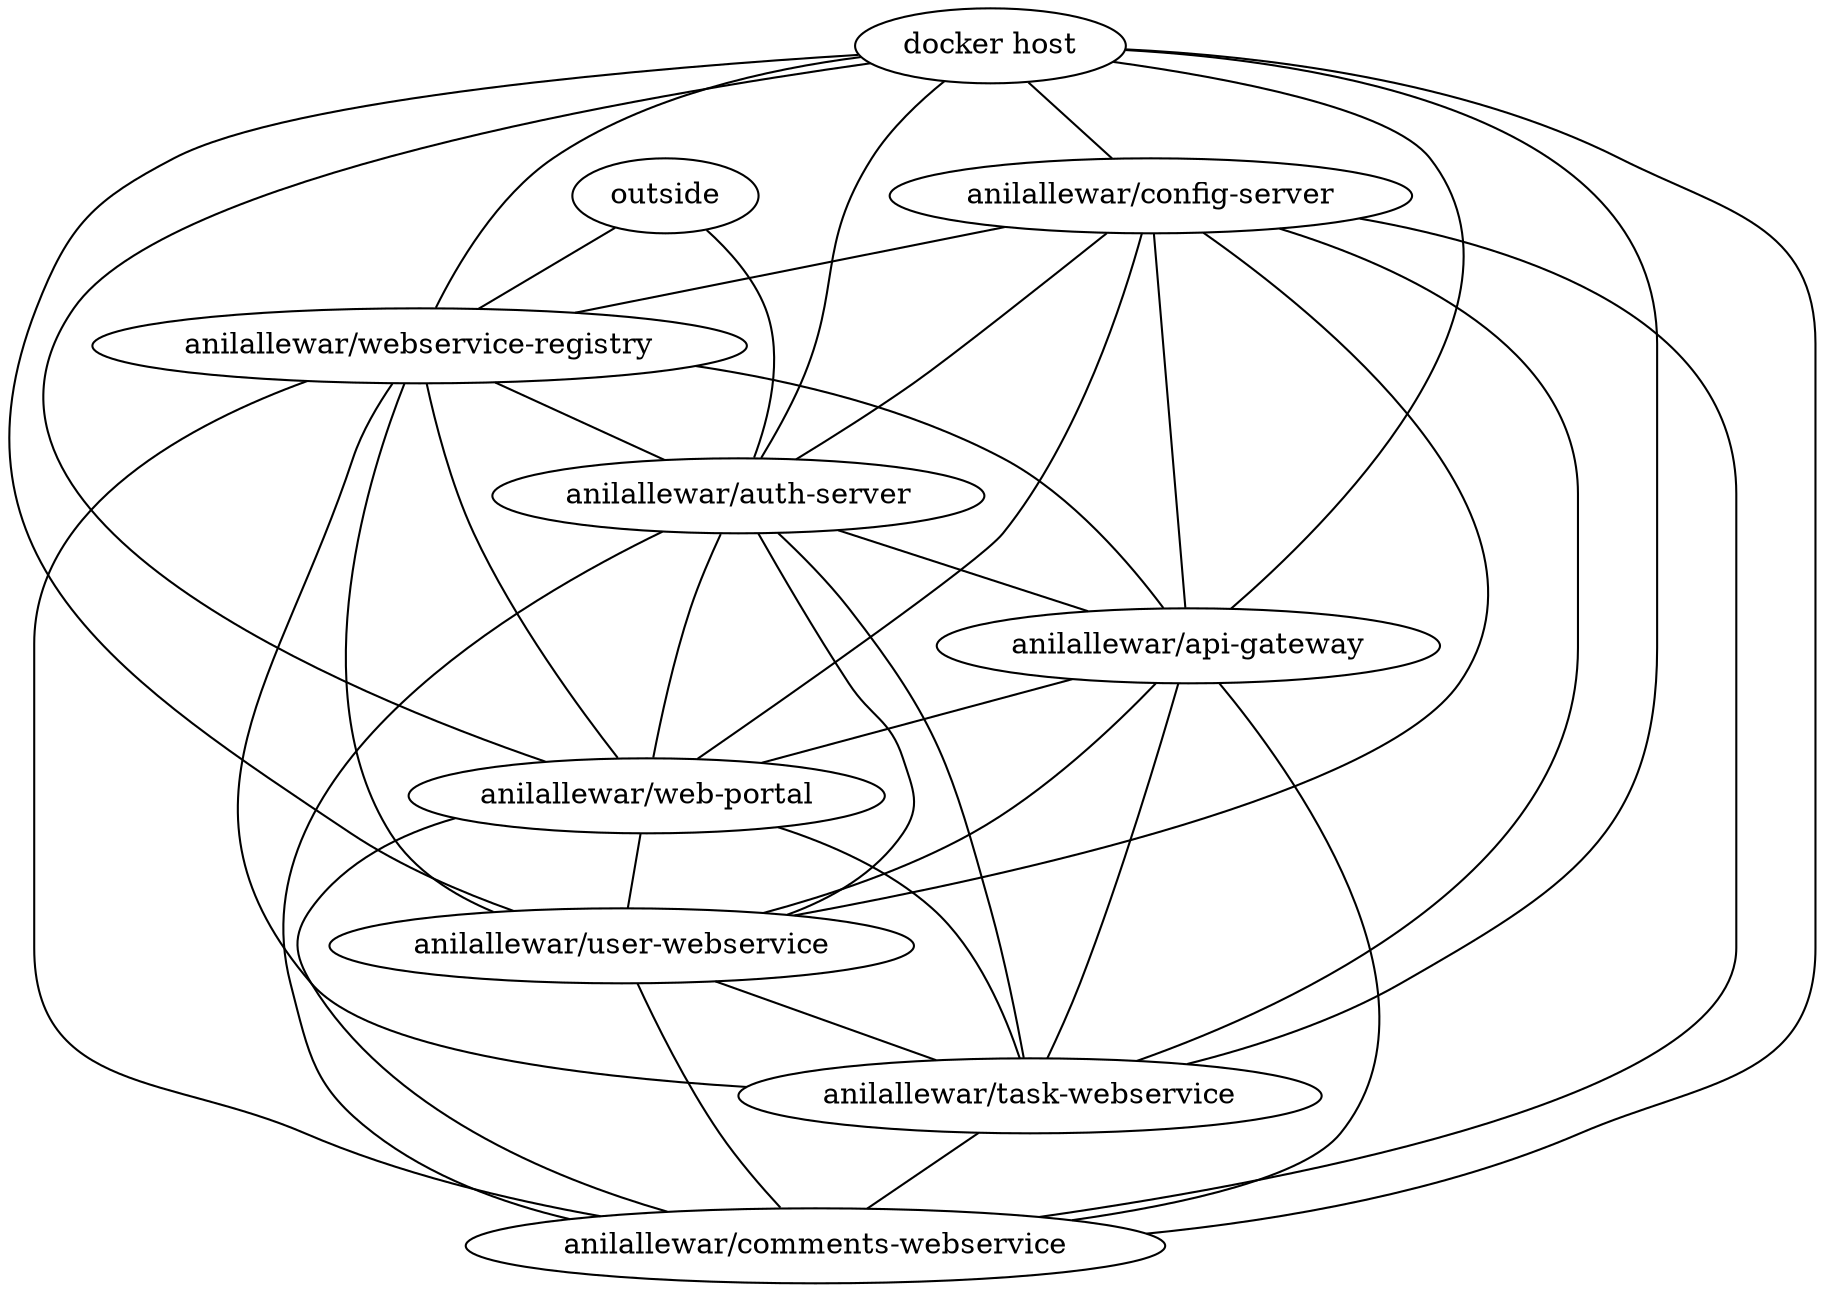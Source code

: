 // Topology Graph
graph {
	outside
	"docker host"
	"anilallewar/config-server"
	"anilallewar/webservice-registry"
	"anilallewar/auth-server"
	"anilallewar/api-gateway"
	"anilallewar/web-portal"
	"anilallewar/user-webservice"
	"anilallewar/task-webservice"
	"anilallewar/comments-webservice"
	outside -- "anilallewar/webservice-registry" [contstraint=false]
	outside -- "anilallewar/auth-server" [contstraint=false]
	"docker host" -- "anilallewar/config-server" [contstraint=false]
	"docker host" -- "anilallewar/webservice-registry" [contstraint=false]
	"docker host" -- "anilallewar/auth-server" [contstraint=false]
	"docker host" -- "anilallewar/api-gateway" [contstraint=false]
	"docker host" -- "anilallewar/web-portal" [contstraint=false]
	"docker host" -- "anilallewar/user-webservice" [contstraint=false]
	"docker host" -- "anilallewar/task-webservice" [contstraint=false]
	"docker host" -- "anilallewar/comments-webservice" [contstraint=false]
	"anilallewar/config-server" -- "anilallewar/webservice-registry" [contstraint=false]
	"anilallewar/config-server" -- "anilallewar/auth-server" [contstraint=false]
	"anilallewar/config-server" -- "anilallewar/api-gateway" [contstraint=false]
	"anilallewar/config-server" -- "anilallewar/web-portal" [contstraint=false]
	"anilallewar/config-server" -- "anilallewar/user-webservice" [contstraint=false]
	"anilallewar/config-server" -- "anilallewar/task-webservice" [contstraint=false]
	"anilallewar/config-server" -- "anilallewar/comments-webservice" [contstraint=false]
	"anilallewar/webservice-registry" -- "anilallewar/auth-server" [contstraint=false]
	"anilallewar/webservice-registry" -- "anilallewar/api-gateway" [contstraint=false]
	"anilallewar/webservice-registry" -- "anilallewar/web-portal" [contstraint=false]
	"anilallewar/webservice-registry" -- "anilallewar/user-webservice" [contstraint=false]
	"anilallewar/webservice-registry" -- "anilallewar/task-webservice" [contstraint=false]
	"anilallewar/webservice-registry" -- "anilallewar/comments-webservice" [contstraint=false]
	"anilallewar/auth-server" -- "anilallewar/api-gateway" [contstraint=false]
	"anilallewar/auth-server" -- "anilallewar/web-portal" [contstraint=false]
	"anilallewar/auth-server" -- "anilallewar/user-webservice" [contstraint=false]
	"anilallewar/auth-server" -- "anilallewar/task-webservice" [contstraint=false]
	"anilallewar/auth-server" -- "anilallewar/comments-webservice" [contstraint=false]
	"anilallewar/api-gateway" -- "anilallewar/web-portal" [contstraint=false]
	"anilallewar/api-gateway" -- "anilallewar/user-webservice" [contstraint=false]
	"anilallewar/api-gateway" -- "anilallewar/task-webservice" [contstraint=false]
	"anilallewar/api-gateway" -- "anilallewar/comments-webservice" [contstraint=false]
	"anilallewar/web-portal" -- "anilallewar/user-webservice" [contstraint=false]
	"anilallewar/web-portal" -- "anilallewar/task-webservice" [contstraint=false]
	"anilallewar/web-portal" -- "anilallewar/comments-webservice" [contstraint=false]
	"anilallewar/user-webservice" -- "anilallewar/task-webservice" [contstraint=false]
	"anilallewar/user-webservice" -- "anilallewar/comments-webservice" [contstraint=false]
	"anilallewar/task-webservice" -- "anilallewar/comments-webservice" [contstraint=false]
}
